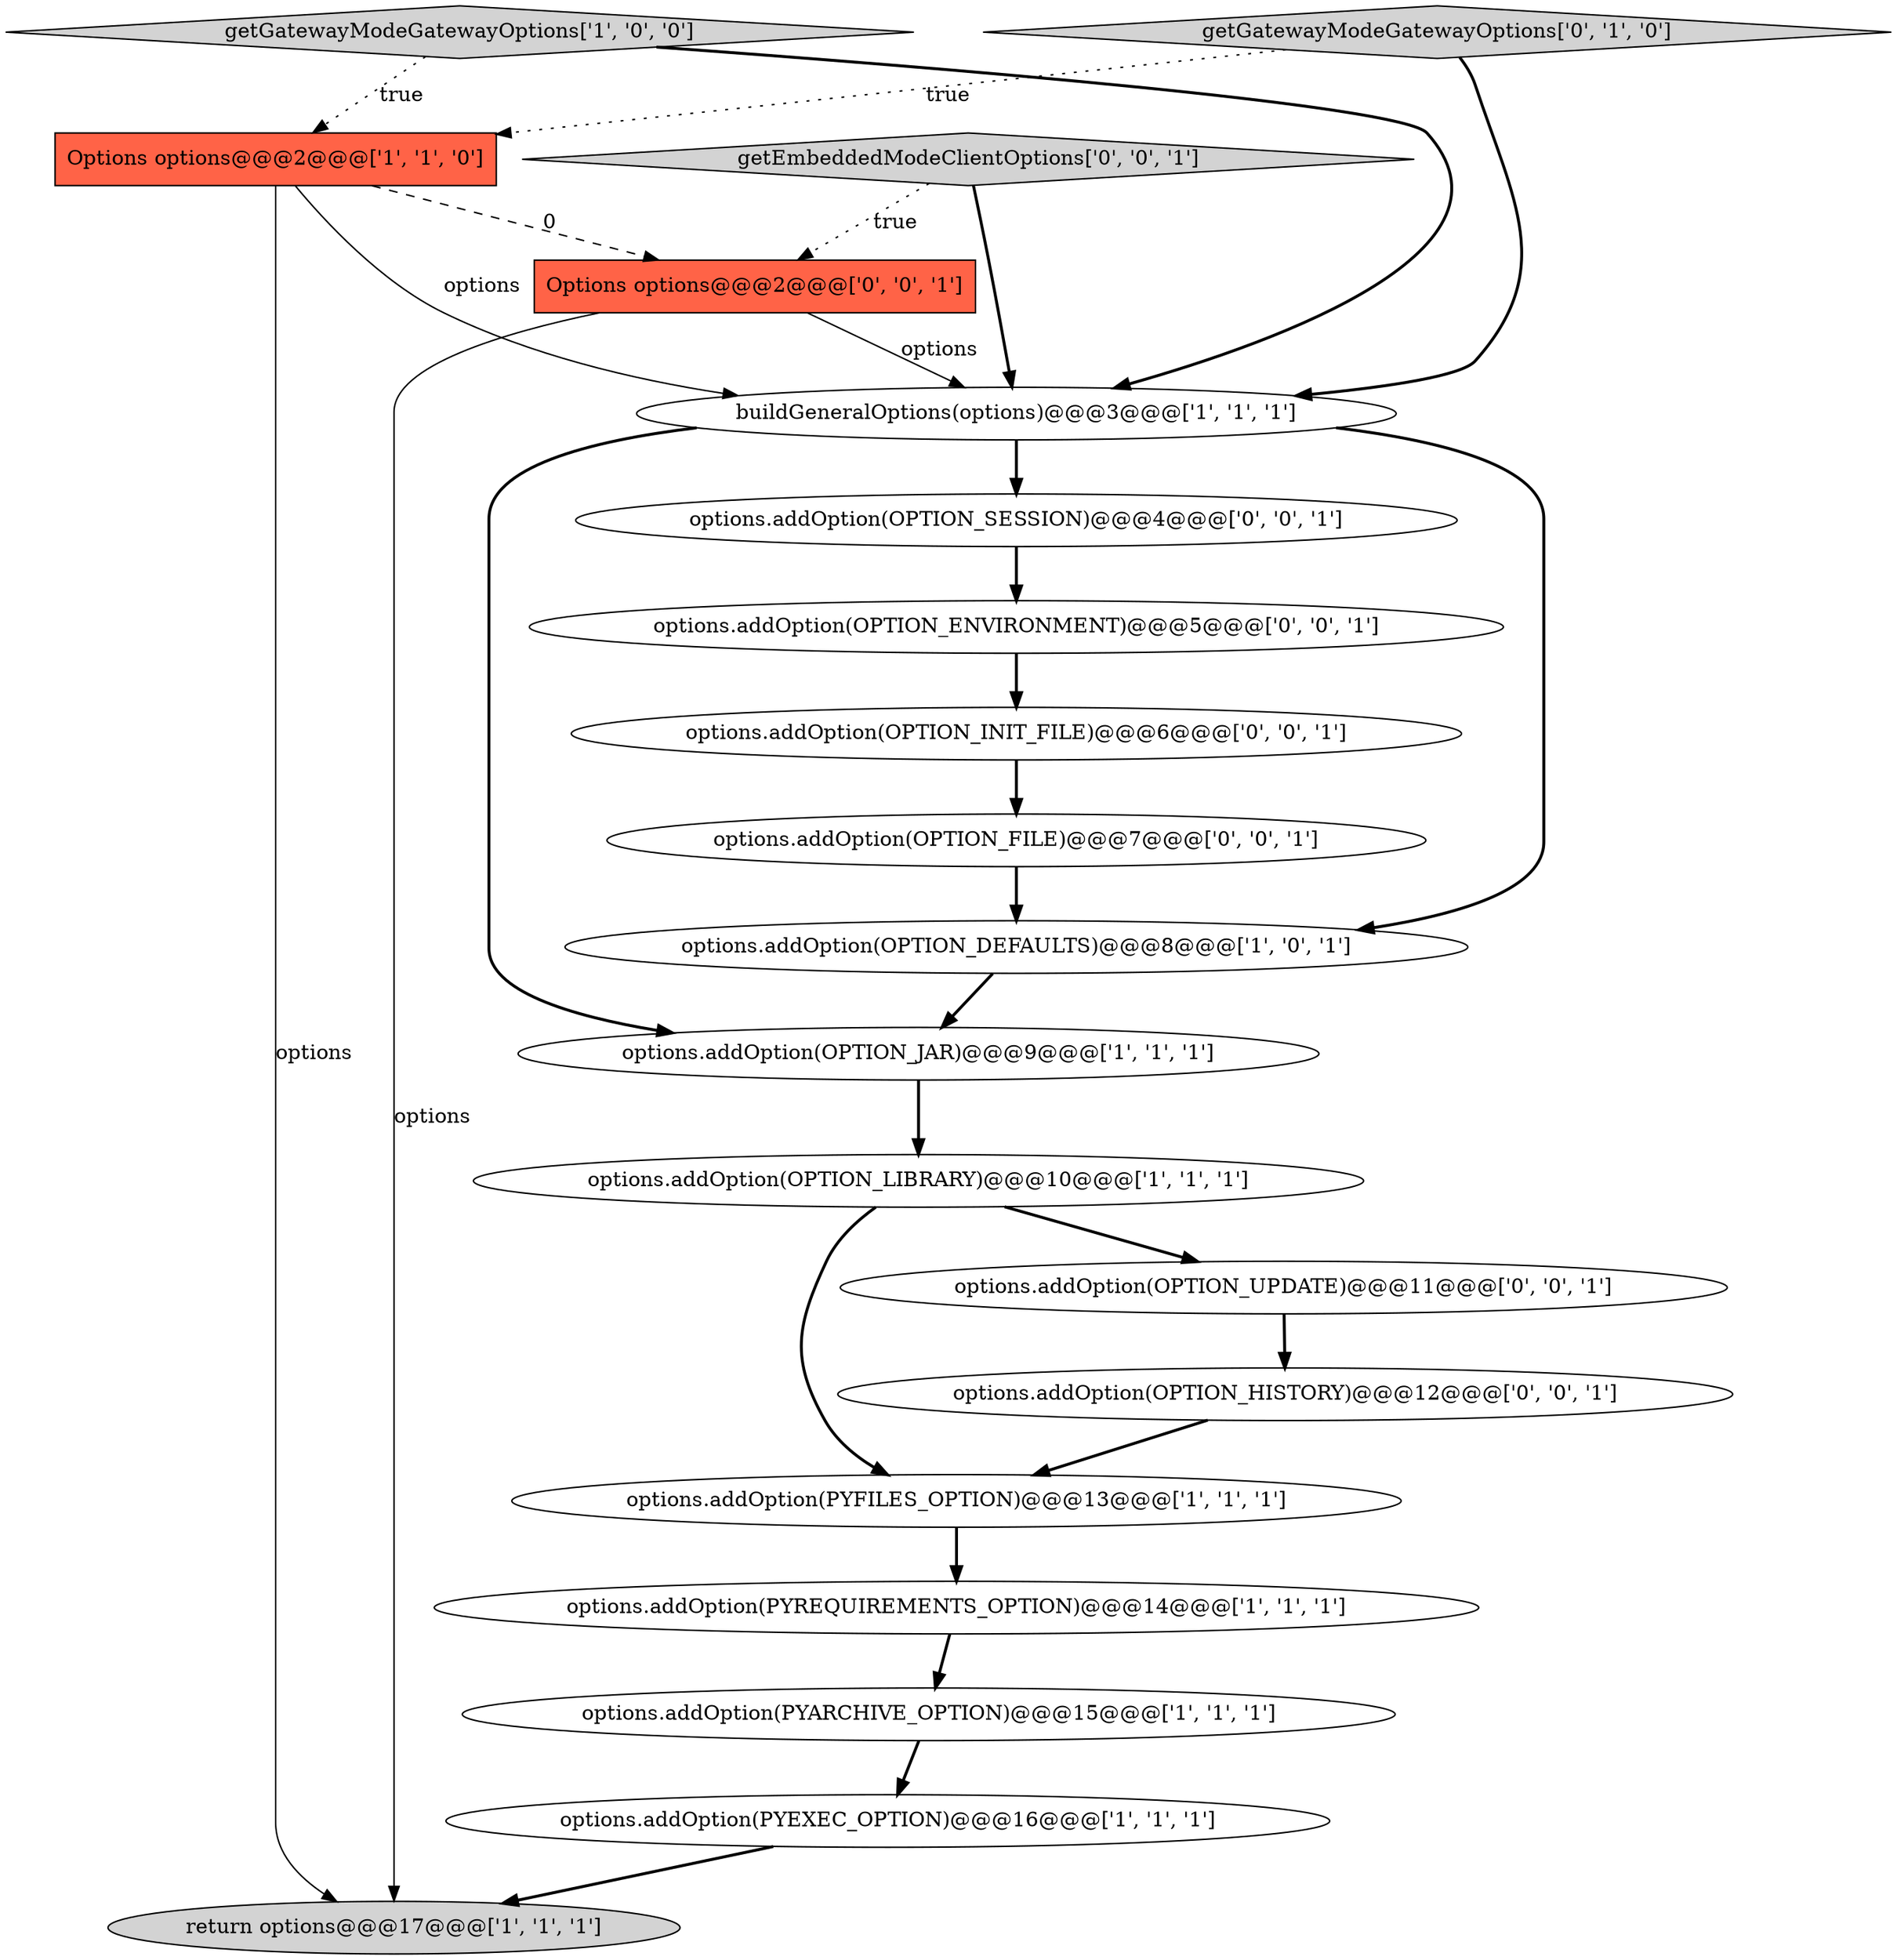 digraph {
15 [style = filled, label = "Options options@@@2@@@['0', '0', '1']", fillcolor = tomato, shape = box image = "AAA0AAABBB3BBB"];
7 [style = filled, label = "options.addOption(OPTION_LIBRARY)@@@10@@@['1', '1', '1']", fillcolor = white, shape = ellipse image = "AAA0AAABBB1BBB"];
9 [style = filled, label = "options.addOption(OPTION_JAR)@@@9@@@['1', '1', '1']", fillcolor = white, shape = ellipse image = "AAA0AAABBB1BBB"];
19 [style = filled, label = "options.addOption(OPTION_SESSION)@@@4@@@['0', '0', '1']", fillcolor = white, shape = ellipse image = "AAA0AAABBB3BBB"];
1 [style = filled, label = "return options@@@17@@@['1', '1', '1']", fillcolor = lightgray, shape = ellipse image = "AAA0AAABBB1BBB"];
2 [style = filled, label = "options.addOption(PYFILES_OPTION)@@@13@@@['1', '1', '1']", fillcolor = white, shape = ellipse image = "AAA0AAABBB1BBB"];
6 [style = filled, label = "Options options@@@2@@@['1', '1', '0']", fillcolor = tomato, shape = box image = "AAA0AAABBB1BBB"];
13 [style = filled, label = "options.addOption(OPTION_HISTORY)@@@12@@@['0', '0', '1']", fillcolor = white, shape = ellipse image = "AAA0AAABBB3BBB"];
16 [style = filled, label = "options.addOption(OPTION_UPDATE)@@@11@@@['0', '0', '1']", fillcolor = white, shape = ellipse image = "AAA0AAABBB3BBB"];
4 [style = filled, label = "buildGeneralOptions(options)@@@3@@@['1', '1', '1']", fillcolor = white, shape = ellipse image = "AAA0AAABBB1BBB"];
8 [style = filled, label = "options.addOption(PYREQUIREMENTS_OPTION)@@@14@@@['1', '1', '1']", fillcolor = white, shape = ellipse image = "AAA0AAABBB1BBB"];
5 [style = filled, label = "options.addOption(PYARCHIVE_OPTION)@@@15@@@['1', '1', '1']", fillcolor = white, shape = ellipse image = "AAA0AAABBB1BBB"];
17 [style = filled, label = "getEmbeddedModeClientOptions['0', '0', '1']", fillcolor = lightgray, shape = diamond image = "AAA0AAABBB3BBB"];
18 [style = filled, label = "options.addOption(OPTION_INIT_FILE)@@@6@@@['0', '0', '1']", fillcolor = white, shape = ellipse image = "AAA0AAABBB3BBB"];
3 [style = filled, label = "options.addOption(PYEXEC_OPTION)@@@16@@@['1', '1', '1']", fillcolor = white, shape = ellipse image = "AAA0AAABBB1BBB"];
10 [style = filled, label = "getGatewayModeGatewayOptions['1', '0', '0']", fillcolor = lightgray, shape = diamond image = "AAA0AAABBB1BBB"];
14 [style = filled, label = "options.addOption(OPTION_ENVIRONMENT)@@@5@@@['0', '0', '1']", fillcolor = white, shape = ellipse image = "AAA0AAABBB3BBB"];
11 [style = filled, label = "getGatewayModeGatewayOptions['0', '1', '0']", fillcolor = lightgray, shape = diamond image = "AAA0AAABBB2BBB"];
12 [style = filled, label = "options.addOption(OPTION_FILE)@@@7@@@['0', '0', '1']", fillcolor = white, shape = ellipse image = "AAA0AAABBB3BBB"];
0 [style = filled, label = "options.addOption(OPTION_DEFAULTS)@@@8@@@['1', '0', '1']", fillcolor = white, shape = ellipse image = "AAA0AAABBB1BBB"];
12->0 [style = bold, label=""];
15->1 [style = solid, label="options"];
11->4 [style = bold, label=""];
15->4 [style = solid, label="options"];
8->5 [style = bold, label=""];
14->18 [style = bold, label=""];
7->16 [style = bold, label=""];
0->9 [style = bold, label=""];
16->13 [style = bold, label=""];
3->1 [style = bold, label=""];
2->8 [style = bold, label=""];
9->7 [style = bold, label=""];
17->4 [style = bold, label=""];
17->15 [style = dotted, label="true"];
4->19 [style = bold, label=""];
6->4 [style = solid, label="options"];
10->4 [style = bold, label=""];
4->9 [style = bold, label=""];
11->6 [style = dotted, label="true"];
10->6 [style = dotted, label="true"];
6->15 [style = dashed, label="0"];
5->3 [style = bold, label=""];
19->14 [style = bold, label=""];
18->12 [style = bold, label=""];
13->2 [style = bold, label=""];
4->0 [style = bold, label=""];
6->1 [style = solid, label="options"];
7->2 [style = bold, label=""];
}
